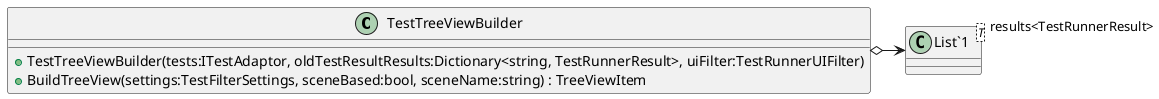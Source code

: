 @startuml
class TestTreeViewBuilder {
    + TestTreeViewBuilder(tests:ITestAdaptor, oldTestResultResults:Dictionary<string, TestRunnerResult>, uiFilter:TestRunnerUIFilter)
    + BuildTreeView(settings:TestFilterSettings, sceneBased:bool, sceneName:string) : TreeViewItem
}
class "List`1"<T> {
}
TestTreeViewBuilder o-> "results<TestRunnerResult>" "List`1"
@enduml
